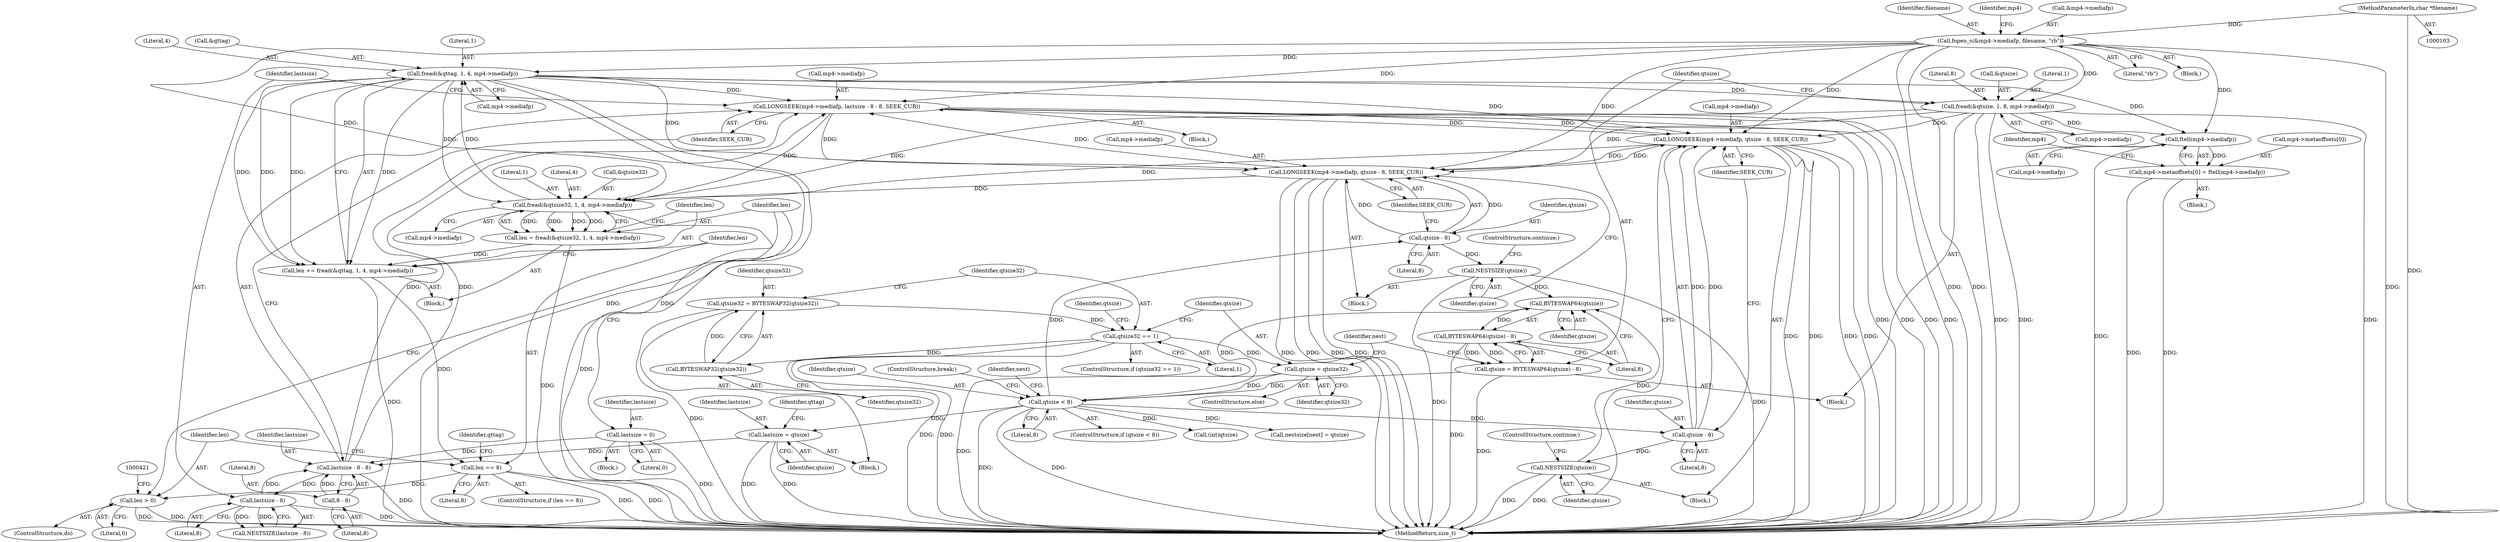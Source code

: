 digraph "0_gpmf-parser_341f12cd5b97ab419e53853ca00176457c9f1681_6@pointer" {
"1000166" [label="(Call,fread(&qttag, 1, 4, mp4->mediafp))"];
"1000125" [label="(Call,fopen_s(&mp4->mediafp, filename, \"rb\"))"];
"1000104" [label="(MethodParameterIn,char *filename)"];
"1000156" [label="(Call,fread(&qtsize32, 1, 4, mp4->mediafp))"];
"1000184" [label="(Call,LONGSEEK(mp4->mediafp, lastsize - 8 - 8, SEEK_CUR))"];
"1000166" [label="(Call,fread(&qttag, 1, 4, mp4->mediafp))"];
"1000188" [label="(Call,lastsize - 8 - 8)"];
"1000148" [label="(Call,lastsize = 0)"];
"1000243" [label="(Call,lastsize = qtsize)"];
"1000229" [label="(Call,qtsize < 8)"];
"1000216" [label="(Call,qtsize = BYTESWAP64(qtsize) - 8)"];
"1000218" [label="(Call,BYTESWAP64(qtsize) - 8)"];
"1000219" [label="(Call,BYTESWAP64(qtsize))"];
"1000409" [label="(Call,NESTSIZE(qtsize))"];
"1000405" [label="(Call,qtsize - 8)"];
"1000271" [label="(Call,NESTSIZE(qtsize))"];
"1000267" [label="(Call,qtsize - 8)"];
"1000223" [label="(Call,qtsize = qtsize32)"];
"1000204" [label="(Call,qtsize32 == 1)"];
"1000199" [label="(Call,qtsize32 = BYTESWAP32(qtsize32))"];
"1000201" [label="(Call,BYTESWAP32(qtsize32))"];
"1000195" [label="(Call,lastsize - 8)"];
"1000190" [label="(Call,8 - 8)"];
"1000401" [label="(Call,LONGSEEK(mp4->mediafp, qtsize - 8, SEEK_CUR))"];
"1000208" [label="(Call,fread(&qtsize, 1, 8, mp4->mediafp))"];
"1000263" [label="(Call,LONGSEEK(mp4->mediafp, qtsize - 8, SEEK_CUR))"];
"1000154" [label="(Call,len = fread(&qtsize32, 1, 4, mp4->mediafp))"];
"1000164" [label="(Call,len += fread(&qttag, 1, 4, mp4->mediafp))"];
"1000175" [label="(Call,len == 8)"];
"1000416" [label="(Call,len > 0)"];
"1000371" [label="(Call,ftell(mp4->mediafp))"];
"1000365" [label="(Call,mp4->metaoffsets[0] = ftell(mp4->mediafp))"];
"1000249" [label="(Identifier,qttag)"];
"1000365" [label="(Call,mp4->metaoffsets[0] = ftell(mp4->mediafp))"];
"1000189" [label="(Identifier,lastsize)"];
"1000401" [label="(Call,LONGSEEK(mp4->mediafp, qtsize - 8, SEEK_CUR))"];
"1000199" [label="(Call,qtsize32 = BYTESWAP32(qtsize32))"];
"1000243" [label="(Call,lastsize = qtsize)"];
"1000235" [label="(Identifier,nest)"];
"1000197" [label="(Literal,8)"];
"1000371" [label="(Call,ftell(mp4->mediafp))"];
"1000402" [label="(Call,mp4->mediafp)"];
"1000207" [label="(Block,)"];
"1000230" [label="(Identifier,qtsize)"];
"1000191" [label="(Literal,8)"];
"1000176" [label="(Identifier,len)"];
"1000131" [label="(Literal,\"rb\")"];
"1000377" [label="(Identifier,mp4)"];
"1000175" [label="(Call,len == 8)"];
"1000161" [label="(Call,mp4->mediafp)"];
"1000218" [label="(Call,BYTESWAP64(qtsize) - 8)"];
"1000134" [label="(Identifier,mp4)"];
"1000271" [label="(Call,NESTSIZE(qtsize))"];
"1000154" [label="(Call,len = fread(&qtsize32, 1, 4, mp4->mediafp))"];
"1000104" [label="(MethodParameterIn,char *filename)"];
"1000153" [label="(Block,)"];
"1000188" [label="(Call,lastsize - 8 - 8)"];
"1000361" [label="(Call,(int)qtsize)"];
"1000206" [label="(Literal,1)"];
"1000418" [label="(Literal,0)"];
"1000125" [label="(Call,fopen_s(&mp4->mediafp, filename, \"rb\"))"];
"1000204" [label="(Call,qtsize32 == 1)"];
"1000182" [label="(Identifier,qttag)"];
"1000405" [label="(Call,qtsize - 8)"];
"1000232" [label="(ControlStructure,break;)"];
"1000136" [label="(Block,)"];
"1000212" [label="(Literal,8)"];
"1000205" [label="(Identifier,qtsize32)"];
"1000174" [label="(ControlStructure,if (len == 8))"];
"1000178" [label="(Block,)"];
"1000150" [label="(Literal,0)"];
"1000227" [label="(Identifier,nest)"];
"1000216" [label="(Call,qtsize = BYTESWAP64(qtsize) - 8)"];
"1000159" [label="(Literal,1)"];
"1000200" [label="(Identifier,qtsize32)"];
"1000366" [label="(Call,mp4->metaoffsets[0])"];
"1000165" [label="(Identifier,len)"];
"1000238" [label="(Call,nestsize[nest] = qtsize)"];
"1000224" [label="(Identifier,qtsize)"];
"1000231" [label="(Literal,8)"];
"1000222" [label="(ControlStructure,else)"];
"1000217" [label="(Identifier,qtsize)"];
"1000201" [label="(Call,BYTESWAP32(qtsize32))"];
"1000209" [label="(Call,&qtsize)"];
"1000169" [label="(Literal,1)"];
"1000164" [label="(Call,len += fread(&qttag, 1, 4, mp4->mediafp))"];
"1000160" [label="(Literal,4)"];
"1000126" [label="(Call,&mp4->mediafp)"];
"1000105" [label="(Block,)"];
"1000417" [label="(Identifier,len)"];
"1000268" [label="(Identifier,qtsize)"];
"1000130" [label="(Identifier,filename)"];
"1000184" [label="(Call,LONGSEEK(mp4->mediafp, lastsize - 8 - 8, SEEK_CUR))"];
"1000244" [label="(Identifier,lastsize)"];
"1000221" [label="(Literal,8)"];
"1000264" [label="(Call,mp4->mediafp)"];
"1000166" [label="(Call,fread(&qttag, 1, 4, mp4->mediafp))"];
"1000270" [label="(Identifier,SEEK_CUR)"];
"1000193" [label="(Identifier,SEEK_CUR)"];
"1000407" [label="(Literal,8)"];
"1000190" [label="(Call,8 - 8)"];
"1000411" [label="(ControlStructure,continue;)"];
"1000408" [label="(Identifier,SEEK_CUR)"];
"1000208" [label="(Call,fread(&qtsize, 1, 8, mp4->mediafp))"];
"1000156" [label="(Call,fread(&qtsize32, 1, 4, mp4->mediafp))"];
"1000211" [label="(Literal,1)"];
"1000406" [label="(Identifier,qtsize)"];
"1000263" [label="(Call,LONGSEEK(mp4->mediafp, qtsize - 8, SEEK_CUR))"];
"1000272" [label="(Identifier,qtsize)"];
"1000400" [label="(Block,)"];
"1000192" [label="(Literal,8)"];
"1000183" [label="(Block,)"];
"1000195" [label="(Call,lastsize - 8)"];
"1000210" [label="(Identifier,qtsize)"];
"1000185" [label="(Call,mp4->mediafp)"];
"1000203" [label="(ControlStructure,if (qtsize32 == 1))"];
"1000177" [label="(Literal,8)"];
"1000423" [label="(MethodReturn,size_t)"];
"1000155" [label="(Identifier,len)"];
"1000171" [label="(Call,mp4->mediafp)"];
"1000202" [label="(Identifier,qtsize32)"];
"1000220" [label="(Identifier,qtsize)"];
"1000219" [label="(Call,BYTESWAP64(qtsize))"];
"1000410" [label="(Identifier,qtsize)"];
"1000170" [label="(Literal,4)"];
"1000267" [label="(Call,qtsize - 8)"];
"1000223" [label="(Call,qtsize = qtsize32)"];
"1000157" [label="(Call,&qtsize32)"];
"1000167" [label="(Call,&qttag)"];
"1000194" [label="(Call,NESTSIZE(lastsize - 8))"];
"1000196" [label="(Identifier,lastsize)"];
"1000225" [label="(Identifier,qtsize32)"];
"1000213" [label="(Call,mp4->mediafp)"];
"1000262" [label="(Block,)"];
"1000152" [label="(ControlStructure,do)"];
"1000269" [label="(Literal,8)"];
"1000282" [label="(Block,)"];
"1000149" [label="(Identifier,lastsize)"];
"1000228" [label="(ControlStructure,if (qtsize < 8))"];
"1000273" [label="(ControlStructure,continue;)"];
"1000372" [label="(Call,mp4->mediafp)"];
"1000245" [label="(Identifier,qtsize)"];
"1000148" [label="(Call,lastsize = 0)"];
"1000416" [label="(Call,len > 0)"];
"1000409" [label="(Call,NESTSIZE(qtsize))"];
"1000229" [label="(Call,qtsize < 8)"];
"1000166" -> "1000164"  [label="AST: "];
"1000166" -> "1000171"  [label="CFG: "];
"1000167" -> "1000166"  [label="AST: "];
"1000169" -> "1000166"  [label="AST: "];
"1000170" -> "1000166"  [label="AST: "];
"1000171" -> "1000166"  [label="AST: "];
"1000164" -> "1000166"  [label="CFG: "];
"1000166" -> "1000423"  [label="DDG: "];
"1000166" -> "1000423"  [label="DDG: "];
"1000166" -> "1000156"  [label="DDG: "];
"1000166" -> "1000164"  [label="DDG: "];
"1000166" -> "1000164"  [label="DDG: "];
"1000166" -> "1000164"  [label="DDG: "];
"1000166" -> "1000164"  [label="DDG: "];
"1000125" -> "1000166"  [label="DDG: "];
"1000156" -> "1000166"  [label="DDG: "];
"1000166" -> "1000184"  [label="DDG: "];
"1000166" -> "1000208"  [label="DDG: "];
"1000166" -> "1000263"  [label="DDG: "];
"1000166" -> "1000371"  [label="DDG: "];
"1000166" -> "1000401"  [label="DDG: "];
"1000125" -> "1000105"  [label="AST: "];
"1000125" -> "1000131"  [label="CFG: "];
"1000126" -> "1000125"  [label="AST: "];
"1000130" -> "1000125"  [label="AST: "];
"1000131" -> "1000125"  [label="AST: "];
"1000134" -> "1000125"  [label="CFG: "];
"1000125" -> "1000423"  [label="DDG: "];
"1000125" -> "1000423"  [label="DDG: "];
"1000125" -> "1000423"  [label="DDG: "];
"1000104" -> "1000125"  [label="DDG: "];
"1000125" -> "1000156"  [label="DDG: "];
"1000125" -> "1000184"  [label="DDG: "];
"1000125" -> "1000208"  [label="DDG: "];
"1000125" -> "1000263"  [label="DDG: "];
"1000125" -> "1000371"  [label="DDG: "];
"1000125" -> "1000401"  [label="DDG: "];
"1000104" -> "1000103"  [label="AST: "];
"1000104" -> "1000423"  [label="DDG: "];
"1000156" -> "1000154"  [label="AST: "];
"1000156" -> "1000161"  [label="CFG: "];
"1000157" -> "1000156"  [label="AST: "];
"1000159" -> "1000156"  [label="AST: "];
"1000160" -> "1000156"  [label="AST: "];
"1000161" -> "1000156"  [label="AST: "];
"1000154" -> "1000156"  [label="CFG: "];
"1000156" -> "1000423"  [label="DDG: "];
"1000156" -> "1000154"  [label="DDG: "];
"1000156" -> "1000154"  [label="DDG: "];
"1000156" -> "1000154"  [label="DDG: "];
"1000156" -> "1000154"  [label="DDG: "];
"1000184" -> "1000156"  [label="DDG: "];
"1000401" -> "1000156"  [label="DDG: "];
"1000263" -> "1000156"  [label="DDG: "];
"1000208" -> "1000156"  [label="DDG: "];
"1000184" -> "1000183"  [label="AST: "];
"1000184" -> "1000193"  [label="CFG: "];
"1000185" -> "1000184"  [label="AST: "];
"1000188" -> "1000184"  [label="AST: "];
"1000193" -> "1000184"  [label="AST: "];
"1000196" -> "1000184"  [label="CFG: "];
"1000184" -> "1000423"  [label="DDG: "];
"1000184" -> "1000423"  [label="DDG: "];
"1000184" -> "1000423"  [label="DDG: "];
"1000184" -> "1000423"  [label="DDG: "];
"1000188" -> "1000184"  [label="DDG: "];
"1000188" -> "1000184"  [label="DDG: "];
"1000401" -> "1000184"  [label="DDG: "];
"1000263" -> "1000184"  [label="DDG: "];
"1000184" -> "1000263"  [label="DDG: "];
"1000184" -> "1000401"  [label="DDG: "];
"1000188" -> "1000190"  [label="CFG: "];
"1000189" -> "1000188"  [label="AST: "];
"1000190" -> "1000188"  [label="AST: "];
"1000193" -> "1000188"  [label="CFG: "];
"1000188" -> "1000423"  [label="DDG: "];
"1000148" -> "1000188"  [label="DDG: "];
"1000243" -> "1000188"  [label="DDG: "];
"1000195" -> "1000188"  [label="DDG: "];
"1000190" -> "1000188"  [label="DDG: "];
"1000188" -> "1000195"  [label="DDG: "];
"1000148" -> "1000136"  [label="AST: "];
"1000148" -> "1000150"  [label="CFG: "];
"1000149" -> "1000148"  [label="AST: "];
"1000150" -> "1000148"  [label="AST: "];
"1000155" -> "1000148"  [label="CFG: "];
"1000148" -> "1000423"  [label="DDG: "];
"1000243" -> "1000178"  [label="AST: "];
"1000243" -> "1000245"  [label="CFG: "];
"1000244" -> "1000243"  [label="AST: "];
"1000245" -> "1000243"  [label="AST: "];
"1000249" -> "1000243"  [label="CFG: "];
"1000243" -> "1000423"  [label="DDG: "];
"1000243" -> "1000423"  [label="DDG: "];
"1000229" -> "1000243"  [label="DDG: "];
"1000229" -> "1000228"  [label="AST: "];
"1000229" -> "1000231"  [label="CFG: "];
"1000230" -> "1000229"  [label="AST: "];
"1000231" -> "1000229"  [label="AST: "];
"1000232" -> "1000229"  [label="CFG: "];
"1000235" -> "1000229"  [label="CFG: "];
"1000229" -> "1000423"  [label="DDG: "];
"1000229" -> "1000423"  [label="DDG: "];
"1000229" -> "1000219"  [label="DDG: "];
"1000216" -> "1000229"  [label="DDG: "];
"1000223" -> "1000229"  [label="DDG: "];
"1000229" -> "1000238"  [label="DDG: "];
"1000229" -> "1000267"  [label="DDG: "];
"1000229" -> "1000361"  [label="DDG: "];
"1000229" -> "1000405"  [label="DDG: "];
"1000216" -> "1000207"  [label="AST: "];
"1000216" -> "1000218"  [label="CFG: "];
"1000217" -> "1000216"  [label="AST: "];
"1000218" -> "1000216"  [label="AST: "];
"1000227" -> "1000216"  [label="CFG: "];
"1000216" -> "1000423"  [label="DDG: "];
"1000218" -> "1000216"  [label="DDG: "];
"1000218" -> "1000216"  [label="DDG: "];
"1000218" -> "1000221"  [label="CFG: "];
"1000219" -> "1000218"  [label="AST: "];
"1000221" -> "1000218"  [label="AST: "];
"1000218" -> "1000423"  [label="DDG: "];
"1000219" -> "1000218"  [label="DDG: "];
"1000219" -> "1000220"  [label="CFG: "];
"1000220" -> "1000219"  [label="AST: "];
"1000221" -> "1000219"  [label="CFG: "];
"1000409" -> "1000219"  [label="DDG: "];
"1000271" -> "1000219"  [label="DDG: "];
"1000409" -> "1000400"  [label="AST: "];
"1000409" -> "1000410"  [label="CFG: "];
"1000410" -> "1000409"  [label="AST: "];
"1000411" -> "1000409"  [label="CFG: "];
"1000409" -> "1000423"  [label="DDG: "];
"1000409" -> "1000423"  [label="DDG: "];
"1000405" -> "1000409"  [label="DDG: "];
"1000405" -> "1000401"  [label="AST: "];
"1000405" -> "1000407"  [label="CFG: "];
"1000406" -> "1000405"  [label="AST: "];
"1000407" -> "1000405"  [label="AST: "];
"1000408" -> "1000405"  [label="CFG: "];
"1000405" -> "1000401"  [label="DDG: "];
"1000405" -> "1000401"  [label="DDG: "];
"1000271" -> "1000262"  [label="AST: "];
"1000271" -> "1000272"  [label="CFG: "];
"1000272" -> "1000271"  [label="AST: "];
"1000273" -> "1000271"  [label="CFG: "];
"1000271" -> "1000423"  [label="DDG: "];
"1000271" -> "1000423"  [label="DDG: "];
"1000267" -> "1000271"  [label="DDG: "];
"1000267" -> "1000263"  [label="AST: "];
"1000267" -> "1000269"  [label="CFG: "];
"1000268" -> "1000267"  [label="AST: "];
"1000269" -> "1000267"  [label="AST: "];
"1000270" -> "1000267"  [label="CFG: "];
"1000267" -> "1000263"  [label="DDG: "];
"1000267" -> "1000263"  [label="DDG: "];
"1000223" -> "1000222"  [label="AST: "];
"1000223" -> "1000225"  [label="CFG: "];
"1000224" -> "1000223"  [label="AST: "];
"1000225" -> "1000223"  [label="AST: "];
"1000227" -> "1000223"  [label="CFG: "];
"1000223" -> "1000423"  [label="DDG: "];
"1000204" -> "1000223"  [label="DDG: "];
"1000204" -> "1000203"  [label="AST: "];
"1000204" -> "1000206"  [label="CFG: "];
"1000205" -> "1000204"  [label="AST: "];
"1000206" -> "1000204"  [label="AST: "];
"1000210" -> "1000204"  [label="CFG: "];
"1000224" -> "1000204"  [label="CFG: "];
"1000204" -> "1000423"  [label="DDG: "];
"1000204" -> "1000423"  [label="DDG: "];
"1000204" -> "1000201"  [label="DDG: "];
"1000199" -> "1000204"  [label="DDG: "];
"1000199" -> "1000178"  [label="AST: "];
"1000199" -> "1000201"  [label="CFG: "];
"1000200" -> "1000199"  [label="AST: "];
"1000201" -> "1000199"  [label="AST: "];
"1000205" -> "1000199"  [label="CFG: "];
"1000199" -> "1000423"  [label="DDG: "];
"1000201" -> "1000199"  [label="DDG: "];
"1000201" -> "1000202"  [label="CFG: "];
"1000202" -> "1000201"  [label="AST: "];
"1000195" -> "1000194"  [label="AST: "];
"1000195" -> "1000197"  [label="CFG: "];
"1000196" -> "1000195"  [label="AST: "];
"1000197" -> "1000195"  [label="AST: "];
"1000194" -> "1000195"  [label="CFG: "];
"1000195" -> "1000423"  [label="DDG: "];
"1000195" -> "1000194"  [label="DDG: "];
"1000195" -> "1000194"  [label="DDG: "];
"1000190" -> "1000192"  [label="CFG: "];
"1000191" -> "1000190"  [label="AST: "];
"1000192" -> "1000190"  [label="AST: "];
"1000401" -> "1000400"  [label="AST: "];
"1000401" -> "1000408"  [label="CFG: "];
"1000402" -> "1000401"  [label="AST: "];
"1000408" -> "1000401"  [label="AST: "];
"1000410" -> "1000401"  [label="CFG: "];
"1000401" -> "1000423"  [label="DDG: "];
"1000401" -> "1000423"  [label="DDG: "];
"1000401" -> "1000423"  [label="DDG: "];
"1000401" -> "1000423"  [label="DDG: "];
"1000401" -> "1000263"  [label="DDG: "];
"1000208" -> "1000401"  [label="DDG: "];
"1000263" -> "1000401"  [label="DDG: "];
"1000208" -> "1000207"  [label="AST: "];
"1000208" -> "1000213"  [label="CFG: "];
"1000209" -> "1000208"  [label="AST: "];
"1000211" -> "1000208"  [label="AST: "];
"1000212" -> "1000208"  [label="AST: "];
"1000213" -> "1000208"  [label="AST: "];
"1000217" -> "1000208"  [label="CFG: "];
"1000208" -> "1000423"  [label="DDG: "];
"1000208" -> "1000423"  [label="DDG: "];
"1000208" -> "1000423"  [label="DDG: "];
"1000208" -> "1000263"  [label="DDG: "];
"1000208" -> "1000371"  [label="DDG: "];
"1000263" -> "1000262"  [label="AST: "];
"1000263" -> "1000270"  [label="CFG: "];
"1000264" -> "1000263"  [label="AST: "];
"1000270" -> "1000263"  [label="AST: "];
"1000272" -> "1000263"  [label="CFG: "];
"1000263" -> "1000423"  [label="DDG: "];
"1000263" -> "1000423"  [label="DDG: "];
"1000263" -> "1000423"  [label="DDG: "];
"1000263" -> "1000423"  [label="DDG: "];
"1000154" -> "1000153"  [label="AST: "];
"1000155" -> "1000154"  [label="AST: "];
"1000165" -> "1000154"  [label="CFG: "];
"1000154" -> "1000423"  [label="DDG: "];
"1000154" -> "1000164"  [label="DDG: "];
"1000164" -> "1000153"  [label="AST: "];
"1000165" -> "1000164"  [label="AST: "];
"1000176" -> "1000164"  [label="CFG: "];
"1000164" -> "1000423"  [label="DDG: "];
"1000164" -> "1000175"  [label="DDG: "];
"1000175" -> "1000174"  [label="AST: "];
"1000175" -> "1000177"  [label="CFG: "];
"1000176" -> "1000175"  [label="AST: "];
"1000177" -> "1000175"  [label="AST: "];
"1000417" -> "1000175"  [label="CFG: "];
"1000182" -> "1000175"  [label="CFG: "];
"1000175" -> "1000423"  [label="DDG: "];
"1000175" -> "1000423"  [label="DDG: "];
"1000175" -> "1000416"  [label="DDG: "];
"1000416" -> "1000152"  [label="AST: "];
"1000416" -> "1000418"  [label="CFG: "];
"1000417" -> "1000416"  [label="AST: "];
"1000418" -> "1000416"  [label="AST: "];
"1000155" -> "1000416"  [label="CFG: "];
"1000421" -> "1000416"  [label="CFG: "];
"1000416" -> "1000423"  [label="DDG: "];
"1000416" -> "1000423"  [label="DDG: "];
"1000371" -> "1000365"  [label="AST: "];
"1000371" -> "1000372"  [label="CFG: "];
"1000372" -> "1000371"  [label="AST: "];
"1000365" -> "1000371"  [label="CFG: "];
"1000371" -> "1000423"  [label="DDG: "];
"1000371" -> "1000365"  [label="DDG: "];
"1000365" -> "1000282"  [label="AST: "];
"1000366" -> "1000365"  [label="AST: "];
"1000377" -> "1000365"  [label="CFG: "];
"1000365" -> "1000423"  [label="DDG: "];
"1000365" -> "1000423"  [label="DDG: "];
}

